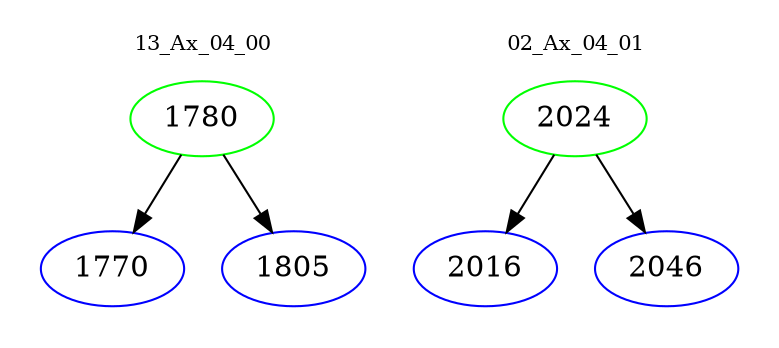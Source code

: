 digraph{
subgraph cluster_0 {
color = white
label = "13_Ax_04_00";
fontsize=10;
T0_1780 [label="1780", color="green"]
T0_1780 -> T0_1770 [color="black"]
T0_1770 [label="1770", color="blue"]
T0_1780 -> T0_1805 [color="black"]
T0_1805 [label="1805", color="blue"]
}
subgraph cluster_1 {
color = white
label = "02_Ax_04_01";
fontsize=10;
T1_2024 [label="2024", color="green"]
T1_2024 -> T1_2016 [color="black"]
T1_2016 [label="2016", color="blue"]
T1_2024 -> T1_2046 [color="black"]
T1_2046 [label="2046", color="blue"]
}
}
